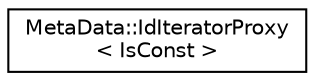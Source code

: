digraph "Graphical Class Hierarchy"
{
  edge [fontname="Helvetica",fontsize="10",labelfontname="Helvetica",labelfontsize="10"];
  node [fontname="Helvetica",fontsize="10",shape=record];
  rankdir="LR";
  Node0 [label="MetaData::IdIteratorProxy\l\< IsConst \>",height=0.2,width=0.4,color="black", fillcolor="white", style="filled",URL="$structMetaData_1_1IdIteratorProxy.html"];
}
